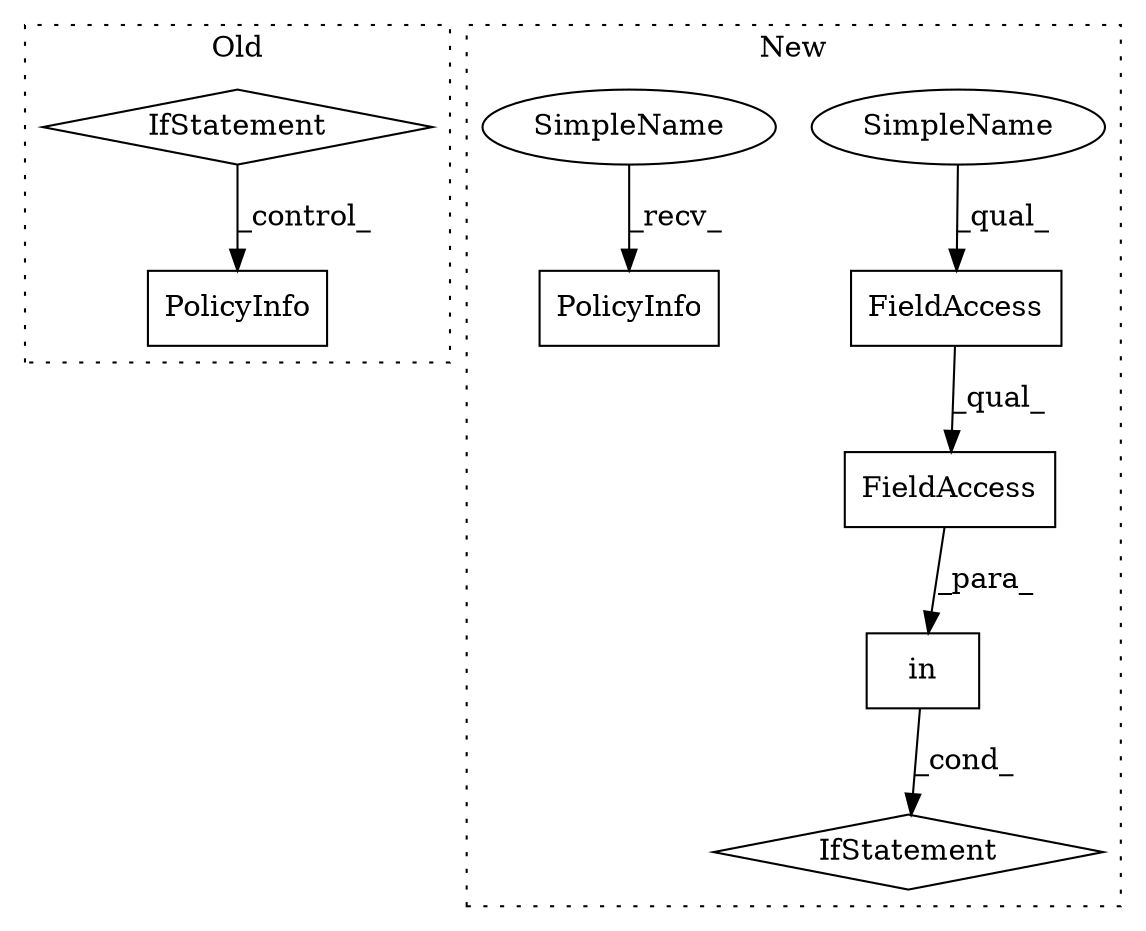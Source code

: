 digraph G {
subgraph cluster0 {
1 [label="PolicyInfo" a="32" s="8061,8104" l="11,1" shape="box"];
7 [label="IfStatement" a="25" s="8005,8039" l="4,2" shape="diamond"];
label = "Old";
style="dotted";
}
subgraph cluster1 {
2 [label="in" a="105" s="7877" l="71" shape="box"];
3 [label="FieldAccess" a="22" s="7877" l="45" shape="box"];
4 [label="FieldAccess" a="22" s="7877" l="27" shape="box"];
5 [label="IfStatement" a="25" s="7949" l="3" shape="diamond"];
6 [label="PolicyInfo" a="32" s="7860,8029" l="11,1" shape="box"];
8 [label="SimpleName" a="42" s="7877" l="16" shape="ellipse"];
9 [label="SimpleName" a="42" s="7843" l="16" shape="ellipse"];
label = "New";
style="dotted";
}
2 -> 5 [label="_cond_"];
3 -> 2 [label="_para_"];
4 -> 3 [label="_qual_"];
7 -> 1 [label="_control_"];
8 -> 4 [label="_qual_"];
9 -> 6 [label="_recv_"];
}